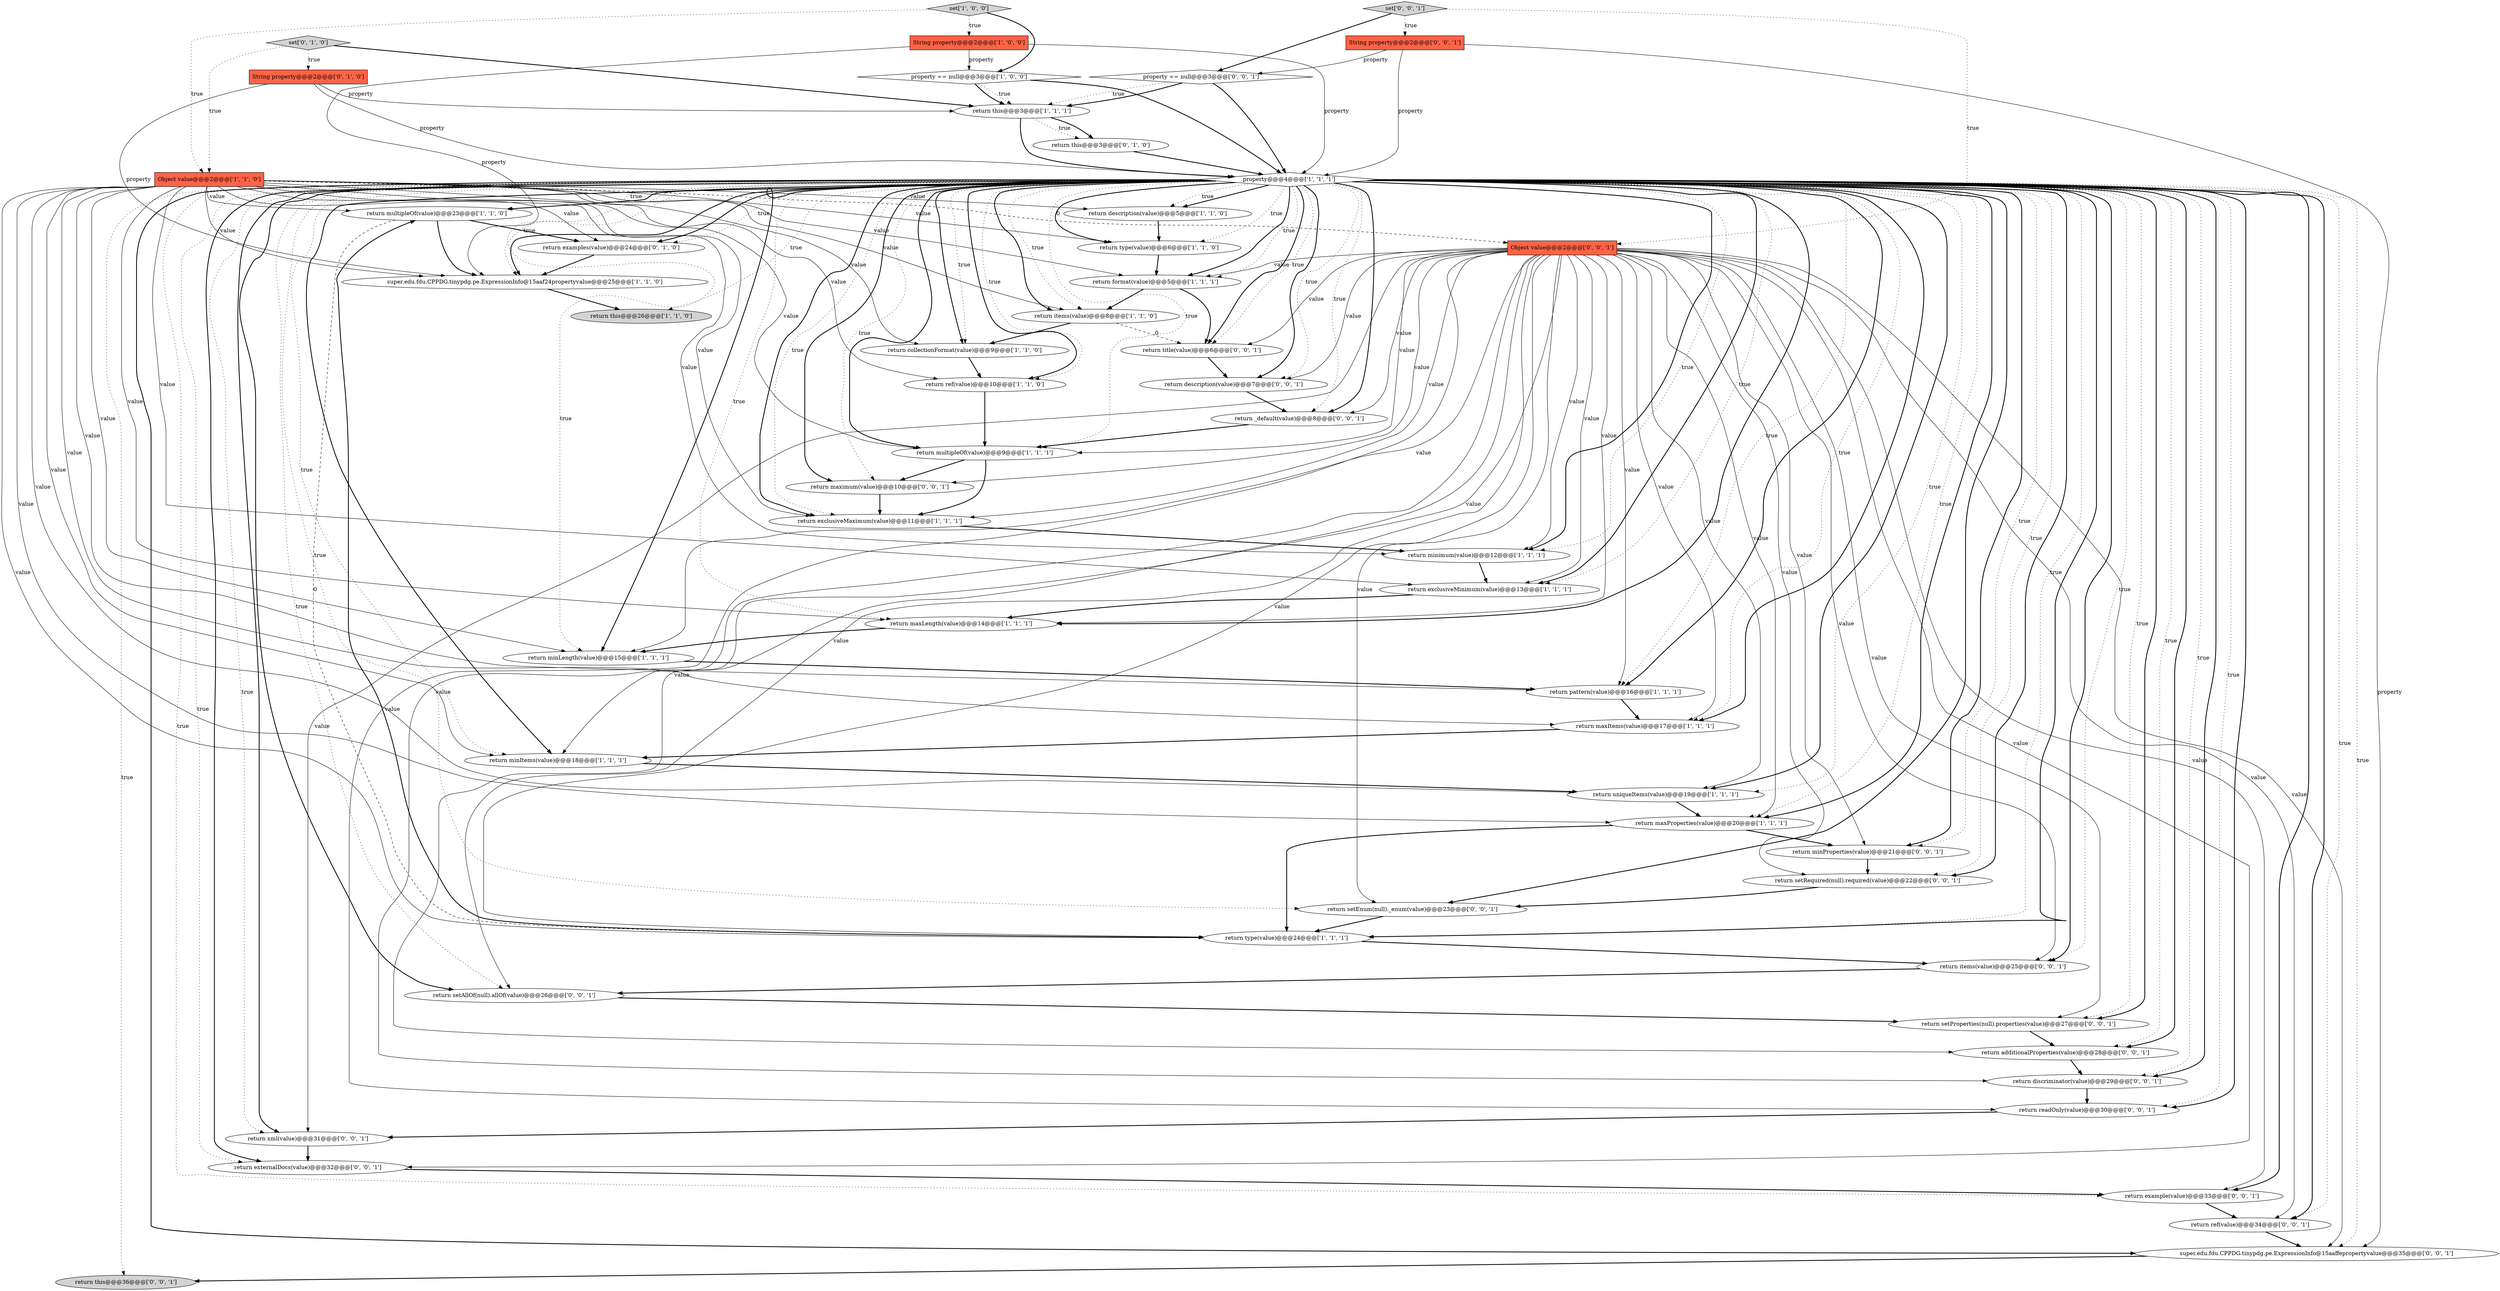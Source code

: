 digraph {
5 [style = filled, label = "return multipleOf(value)@@@23@@@['1', '1', '0']", fillcolor = white, shape = ellipse image = "AAA0AAABBB1BBB"];
33 [style = filled, label = "property == null@@@3@@@['0', '0', '1']", fillcolor = white, shape = diamond image = "AAA0AAABBB3BBB"];
37 [style = filled, label = "return example(value)@@@33@@@['0', '0', '1']", fillcolor = white, shape = ellipse image = "AAA0AAABBB3BBB"];
51 [style = filled, label = "Object value@@@2@@@['0', '0', '1']", fillcolor = tomato, shape = box image = "AAA0AAABBB3BBB"];
0 [style = filled, label = "property == null@@@3@@@['1', '0', '0']", fillcolor = white, shape = diamond image = "AAA0AAABBB1BBB"];
3 [style = filled, label = "property@@@4@@@['1', '1', '1']", fillcolor = white, shape = diamond image = "AAA0AAABBB1BBB"];
28 [style = filled, label = "return examples(value)@@@24@@@['0', '1', '0']", fillcolor = white, shape = ellipse image = "AAA1AAABBB2BBB"];
46 [style = filled, label = "return setRequired(null).required(value)@@@22@@@['0', '0', '1']", fillcolor = white, shape = ellipse image = "AAA0AAABBB3BBB"];
52 [style = filled, label = "return items(value)@@@25@@@['0', '0', '1']", fillcolor = white, shape = ellipse image = "AAA0AAABBB3BBB"];
31 [style = filled, label = "return externalDocs(value)@@@32@@@['0', '0', '1']", fillcolor = white, shape = ellipse image = "AAA0AAABBB3BBB"];
18 [style = filled, label = "return description(value)@@@5@@@['1', '1', '0']", fillcolor = white, shape = ellipse image = "AAA0AAABBB1BBB"];
25 [style = filled, label = "return multipleOf(value)@@@9@@@['1', '1', '1']", fillcolor = white, shape = ellipse image = "AAA0AAABBB1BBB"];
13 [style = filled, label = "return maxLength(value)@@@14@@@['1', '1', '1']", fillcolor = white, shape = ellipse image = "AAA0AAABBB1BBB"];
48 [style = filled, label = "return readOnly(value)@@@30@@@['0', '0', '1']", fillcolor = white, shape = ellipse image = "AAA0AAABBB3BBB"];
36 [style = filled, label = "return xml(value)@@@31@@@['0', '0', '1']", fillcolor = white, shape = ellipse image = "AAA0AAABBB3BBB"];
10 [style = filled, label = "return minimum(value)@@@12@@@['1', '1', '1']", fillcolor = white, shape = ellipse image = "AAA0AAABBB1BBB"];
21 [style = filled, label = "return minLength(value)@@@15@@@['1', '1', '1']", fillcolor = white, shape = ellipse image = "AAA0AAABBB1BBB"];
14 [style = filled, label = "set['1', '0', '0']", fillcolor = lightgray, shape = diamond image = "AAA0AAABBB1BBB"];
20 [style = filled, label = "return maxProperties(value)@@@20@@@['1', '1', '1']", fillcolor = white, shape = ellipse image = "AAA0AAABBB1BBB"];
2 [style = filled, label = "return this@@@3@@@['1', '1', '1']", fillcolor = white, shape = ellipse image = "AAA0AAABBB1BBB"];
43 [style = filled, label = "return setAllOf(null).allOf(value)@@@26@@@['0', '0', '1']", fillcolor = white, shape = ellipse image = "AAA0AAABBB3BBB"];
41 [style = filled, label = "return setProperties(null).properties(value)@@@27@@@['0', '0', '1']", fillcolor = white, shape = ellipse image = "AAA0AAABBB3BBB"];
26 [style = filled, label = "return maxItems(value)@@@17@@@['1', '1', '1']", fillcolor = white, shape = ellipse image = "AAA0AAABBB1BBB"];
17 [style = filled, label = "return exclusiveMaximum(value)@@@11@@@['1', '1', '1']", fillcolor = white, shape = ellipse image = "AAA0AAABBB1BBB"];
40 [style = filled, label = "set['0', '0', '1']", fillcolor = lightgray, shape = diamond image = "AAA0AAABBB3BBB"];
1 [style = filled, label = "return format(value)@@@5@@@['1', '1', '1']", fillcolor = white, shape = ellipse image = "AAA0AAABBB1BBB"];
42 [style = filled, label = "super.edu.fdu.CPPDG.tinypdg.pe.ExpressionInfo@15aaffepropertyvalue@@@35@@@['0', '0', '1']", fillcolor = white, shape = ellipse image = "AAA0AAABBB3BBB"];
38 [style = filled, label = "return title(value)@@@6@@@['0', '0', '1']", fillcolor = white, shape = ellipse image = "AAA0AAABBB3BBB"];
44 [style = filled, label = "return discriminator(value)@@@29@@@['0', '0', '1']", fillcolor = white, shape = ellipse image = "AAA0AAABBB3BBB"];
9 [style = filled, label = "super.edu.fdu.CPPDG.tinypdg.pe.ExpressionInfo@15aaf24propertyvalue@@@25@@@['1', '1', '0']", fillcolor = white, shape = ellipse image = "AAA0AAABBB1BBB"];
39 [style = filled, label = "return minProperties(value)@@@21@@@['0', '0', '1']", fillcolor = white, shape = ellipse image = "AAA0AAABBB3BBB"];
16 [style = filled, label = "return type(value)@@@24@@@['1', '1', '1']", fillcolor = white, shape = ellipse image = "AAA0AAABBB1BBB"];
35 [style = filled, label = "return ref(value)@@@34@@@['0', '0', '1']", fillcolor = white, shape = ellipse image = "AAA0AAABBB3BBB"];
34 [style = filled, label = "return _default(value)@@@8@@@['0', '0', '1']", fillcolor = white, shape = ellipse image = "AAA0AAABBB3BBB"];
30 [style = filled, label = "set['0', '1', '0']", fillcolor = lightgray, shape = diamond image = "AAA0AAABBB2BBB"];
6 [style = filled, label = "String property@@@2@@@['1', '0', '0']", fillcolor = tomato, shape = box image = "AAA0AAABBB1BBB"];
12 [style = filled, label = "Object value@@@2@@@['1', '1', '0']", fillcolor = tomato, shape = box image = "AAA0AAABBB1BBB"];
23 [style = filled, label = "return collectionFormat(value)@@@9@@@['1', '1', '0']", fillcolor = white, shape = ellipse image = "AAA0AAABBB1BBB"];
49 [style = filled, label = "String property@@@2@@@['0', '0', '1']", fillcolor = tomato, shape = box image = "AAA0AAABBB3BBB"];
47 [style = filled, label = "return additionalProperties(value)@@@28@@@['0', '0', '1']", fillcolor = white, shape = ellipse image = "AAA0AAABBB3BBB"];
27 [style = filled, label = "String property@@@2@@@['0', '1', '0']", fillcolor = tomato, shape = box image = "AAA0AAABBB2BBB"];
15 [style = filled, label = "return type(value)@@@6@@@['1', '1', '0']", fillcolor = white, shape = ellipse image = "AAA0AAABBB1BBB"];
11 [style = filled, label = "return this@@@26@@@['1', '1', '0']", fillcolor = lightgray, shape = ellipse image = "AAA0AAABBB1BBB"];
4 [style = filled, label = "return pattern(value)@@@16@@@['1', '1', '1']", fillcolor = white, shape = ellipse image = "AAA0AAABBB1BBB"];
45 [style = filled, label = "return description(value)@@@7@@@['0', '0', '1']", fillcolor = white, shape = ellipse image = "AAA0AAABBB3BBB"];
8 [style = filled, label = "return items(value)@@@8@@@['1', '1', '0']", fillcolor = white, shape = ellipse image = "AAA0AAABBB1BBB"];
22 [style = filled, label = "return uniqueItems(value)@@@19@@@['1', '1', '1']", fillcolor = white, shape = ellipse image = "AAA0AAABBB1BBB"];
53 [style = filled, label = "return this@@@36@@@['0', '0', '1']", fillcolor = lightgray, shape = ellipse image = "AAA0AAABBB3BBB"];
24 [style = filled, label = "return ref(value)@@@10@@@['1', '1', '0']", fillcolor = white, shape = ellipse image = "AAA0AAABBB1BBB"];
50 [style = filled, label = "return maximum(value)@@@10@@@['0', '0', '1']", fillcolor = white, shape = ellipse image = "AAA0AAABBB3BBB"];
19 [style = filled, label = "return minItems(value)@@@18@@@['1', '1', '1']", fillcolor = white, shape = ellipse image = "AAA0AAABBB1BBB"];
29 [style = filled, label = "return this@@@3@@@['0', '1', '0']", fillcolor = white, shape = ellipse image = "AAA0AAABBB2BBB"];
7 [style = filled, label = "return exclusiveMinimum(value)@@@13@@@['1', '1', '1']", fillcolor = white, shape = ellipse image = "AAA0AAABBB1BBB"];
32 [style = filled, label = "return setEnum(null)._enum(value)@@@23@@@['0', '0', '1']", fillcolor = white, shape = ellipse image = "AAA0AAABBB3BBB"];
3->10 [style = bold, label=""];
51->7 [style = solid, label="value"];
3->24 [style = bold, label=""];
48->36 [style = bold, label=""];
15->1 [style = bold, label=""];
4->26 [style = bold, label=""];
3->1 [style = dotted, label="true"];
51->1 [style = solid, label="value"];
49->3 [style = solid, label="property"];
3->42 [style = bold, label=""];
41->47 [style = bold, label=""];
37->35 [style = bold, label=""];
51->13 [style = solid, label="value"];
35->42 [style = bold, label=""];
44->48 [style = bold, label=""];
16->52 [style = bold, label=""];
3->17 [style = dotted, label="true"];
19->22 [style = bold, label=""];
14->0 [style = bold, label=""];
12->51 [style = dashed, label="0"];
49->33 [style = solid, label="property"];
22->20 [style = bold, label=""];
25->17 [style = bold, label=""];
3->7 [style = bold, label=""];
51->48 [style = solid, label="value"];
3->13 [style = bold, label=""];
3->1 [style = bold, label=""];
7->13 [style = bold, label=""];
43->41 [style = bold, label=""];
3->23 [style = bold, label=""];
3->17 [style = bold, label=""];
2->29 [style = bold, label=""];
12->7 [style = solid, label="value"];
3->50 [style = dotted, label="true"];
3->35 [style = bold, label=""];
27->2 [style = solid, label="property"];
12->13 [style = solid, label="value"];
3->9 [style = bold, label=""];
3->25 [style = bold, label=""];
12->23 [style = solid, label="value"];
3->37 [style = bold, label=""];
12->25 [style = solid, label="value"];
51->22 [style = solid, label="value"];
12->19 [style = solid, label="value"];
2->29 [style = dotted, label="true"];
16->5 [style = bold, label=""];
12->24 [style = solid, label="value"];
51->39 [style = solid, label="value"];
52->43 [style = bold, label=""];
3->38 [style = bold, label=""];
12->21 [style = solid, label="value"];
5->28 [style = bold, label=""];
6->0 [style = solid, label="property"];
51->42 [style = solid, label="value"];
3->47 [style = dotted, label="true"];
51->47 [style = solid, label="value"];
3->16 [style = dotted, label="true"];
21->4 [style = bold, label=""];
3->50 [style = bold, label=""];
34->25 [style = bold, label=""];
51->17 [style = solid, label="value"];
3->13 [style = dotted, label="true"];
3->24 [style = dotted, label="true"];
3->39 [style = bold, label=""];
50->17 [style = bold, label=""];
3->38 [style = dotted, label="true"];
3->39 [style = dotted, label="true"];
3->26 [style = dotted, label="true"];
51->4 [style = solid, label="value"];
31->37 [style = bold, label=""];
33->2 [style = dotted, label="true"];
20->16 [style = bold, label=""];
3->43 [style = bold, label=""];
3->46 [style = bold, label=""];
51->10 [style = solid, label="value"];
3->20 [style = dotted, label="true"];
1->8 [style = bold, label=""];
8->23 [style = bold, label=""];
51->19 [style = solid, label="value"];
49->42 [style = solid, label="property"];
3->18 [style = bold, label=""];
3->36 [style = dotted, label="true"];
2->3 [style = bold, label=""];
3->42 [style = dotted, label="true"];
26->19 [style = bold, label=""];
3->31 [style = dotted, label="true"];
33->2 [style = bold, label=""];
12->1 [style = solid, label="value"];
20->39 [style = bold, label=""];
10->7 [style = bold, label=""];
3->35 [style = dotted, label="true"];
3->18 [style = dotted, label="true"];
3->45 [style = dotted, label="true"];
3->47 [style = bold, label=""];
3->8 [style = bold, label=""];
3->11 [style = dotted, label="true"];
12->20 [style = solid, label="value"];
3->25 [style = dotted, label="true"];
8->38 [style = dashed, label="0"];
12->9 [style = solid, label="value"];
3->22 [style = bold, label=""];
51->35 [style = solid, label="value"];
24->25 [style = bold, label=""];
3->7 [style = dotted, label="true"];
3->44 [style = dotted, label="true"];
3->52 [style = bold, label=""];
3->9 [style = dotted, label="true"];
28->9 [style = bold, label=""];
18->15 [style = bold, label=""];
0->2 [style = dotted, label="true"];
38->45 [style = bold, label=""];
12->4 [style = solid, label="value"];
3->32 [style = dotted, label="true"];
3->22 [style = dotted, label="true"];
5->16 [style = dashed, label="0"];
29->3 [style = bold, label=""];
3->15 [style = dotted, label="true"];
51->52 [style = solid, label="value"];
51->31 [style = solid, label="value"];
51->16 [style = solid, label="value"];
3->19 [style = dotted, label="true"];
3->48 [style = dotted, label="true"];
3->43 [style = dotted, label="true"];
3->21 [style = bold, label=""];
12->10 [style = solid, label="value"];
42->53 [style = bold, label=""];
40->33 [style = bold, label=""];
0->3 [style = bold, label=""];
45->34 [style = bold, label=""];
14->6 [style = dotted, label="true"];
3->10 [style = dotted, label="true"];
51->26 [style = solid, label="value"];
40->49 [style = dotted, label="true"];
3->31 [style = bold, label=""];
51->32 [style = solid, label="value"];
3->4 [style = dotted, label="true"];
12->15 [style = solid, label="value"];
3->19 [style = bold, label=""];
12->22 [style = solid, label="value"];
27->9 [style = solid, label="property"];
3->48 [style = bold, label=""];
3->36 [style = bold, label=""];
32->16 [style = bold, label=""];
51->46 [style = solid, label="value"];
12->26 [style = solid, label="value"];
3->16 [style = bold, label=""];
51->37 [style = solid, label="value"];
51->38 [style = solid, label="value"];
3->4 [style = bold, label=""];
12->8 [style = solid, label="value"];
47->44 [style = bold, label=""];
51->43 [style = solid, label="value"];
12->5 [style = solid, label="value"];
25->50 [style = bold, label=""];
12->17 [style = solid, label="value"];
51->45 [style = solid, label="value"];
51->41 [style = solid, label="value"];
51->20 [style = solid, label="value"];
3->28 [style = dotted, label="true"];
9->11 [style = bold, label=""];
3->41 [style = dotted, label="true"];
3->26 [style = bold, label=""];
23->24 [style = bold, label=""];
30->27 [style = dotted, label="true"];
3->53 [style = dotted, label="true"];
46->32 [style = bold, label=""];
12->18 [style = solid, label="value"];
3->23 [style = dotted, label="true"];
3->21 [style = dotted, label="true"];
30->2 [style = bold, label=""];
3->8 [style = dotted, label="true"];
51->36 [style = solid, label="value"];
27->3 [style = solid, label="property"];
12->16 [style = solid, label="value"];
5->9 [style = bold, label=""];
40->51 [style = dotted, label="true"];
3->32 [style = bold, label=""];
14->12 [style = dotted, label="true"];
3->5 [style = bold, label=""];
3->46 [style = dotted, label="true"];
12->28 [style = solid, label="value"];
3->20 [style = bold, label=""];
51->34 [style = solid, label="value"];
51->25 [style = solid, label="value"];
51->50 [style = solid, label="value"];
36->31 [style = bold, label=""];
51->21 [style = solid, label="value"];
33->3 [style = bold, label=""];
3->41 [style = bold, label=""];
3->15 [style = bold, label=""];
6->3 [style = solid, label="property"];
3->34 [style = dotted, label="true"];
3->37 [style = dotted, label="true"];
3->45 [style = bold, label=""];
1->38 [style = bold, label=""];
6->9 [style = solid, label="property"];
39->46 [style = bold, label=""];
30->12 [style = dotted, label="true"];
0->2 [style = bold, label=""];
3->28 [style = bold, label=""];
3->5 [style = dotted, label="true"];
3->52 [style = dotted, label="true"];
17->10 [style = bold, label=""];
3->34 [style = bold, label=""];
3->44 [style = bold, label=""];
51->44 [style = solid, label="value"];
13->21 [style = bold, label=""];
}

